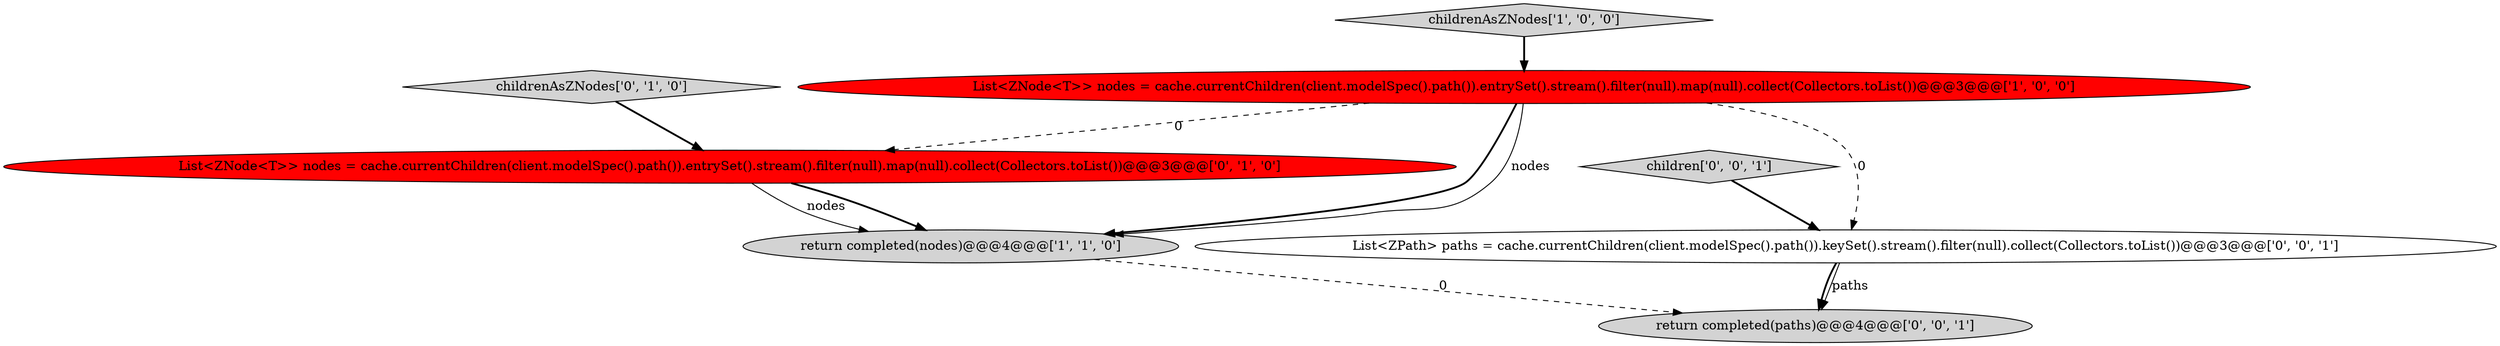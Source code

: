 digraph {
1 [style = filled, label = "childrenAsZNodes['1', '0', '0']", fillcolor = lightgray, shape = diamond image = "AAA0AAABBB1BBB"];
7 [style = filled, label = "children['0', '0', '1']", fillcolor = lightgray, shape = diamond image = "AAA0AAABBB3BBB"];
4 [style = filled, label = "childrenAsZNodes['0', '1', '0']", fillcolor = lightgray, shape = diamond image = "AAA0AAABBB2BBB"];
3 [style = filled, label = "List<ZNode<T>> nodes = cache.currentChildren(client.modelSpec().path()).entrySet().stream().filter(null).map(null).collect(Collectors.toList())@@@3@@@['0', '1', '0']", fillcolor = red, shape = ellipse image = "AAA1AAABBB2BBB"];
5 [style = filled, label = "return completed(paths)@@@4@@@['0', '0', '1']", fillcolor = lightgray, shape = ellipse image = "AAA0AAABBB3BBB"];
2 [style = filled, label = "List<ZNode<T>> nodes = cache.currentChildren(client.modelSpec().path()).entrySet().stream().filter(null).map(null).collect(Collectors.toList())@@@3@@@['1', '0', '0']", fillcolor = red, shape = ellipse image = "AAA1AAABBB1BBB"];
0 [style = filled, label = "return completed(nodes)@@@4@@@['1', '1', '0']", fillcolor = lightgray, shape = ellipse image = "AAA0AAABBB1BBB"];
6 [style = filled, label = "List<ZPath> paths = cache.currentChildren(client.modelSpec().path()).keySet().stream().filter(null).collect(Collectors.toList())@@@3@@@['0', '0', '1']", fillcolor = white, shape = ellipse image = "AAA0AAABBB3BBB"];
4->3 [style = bold, label=""];
6->5 [style = bold, label=""];
6->5 [style = solid, label="paths"];
1->2 [style = bold, label=""];
2->0 [style = bold, label=""];
3->0 [style = solid, label="nodes"];
2->3 [style = dashed, label="0"];
0->5 [style = dashed, label="0"];
2->0 [style = solid, label="nodes"];
3->0 [style = bold, label=""];
7->6 [style = bold, label=""];
2->6 [style = dashed, label="0"];
}
